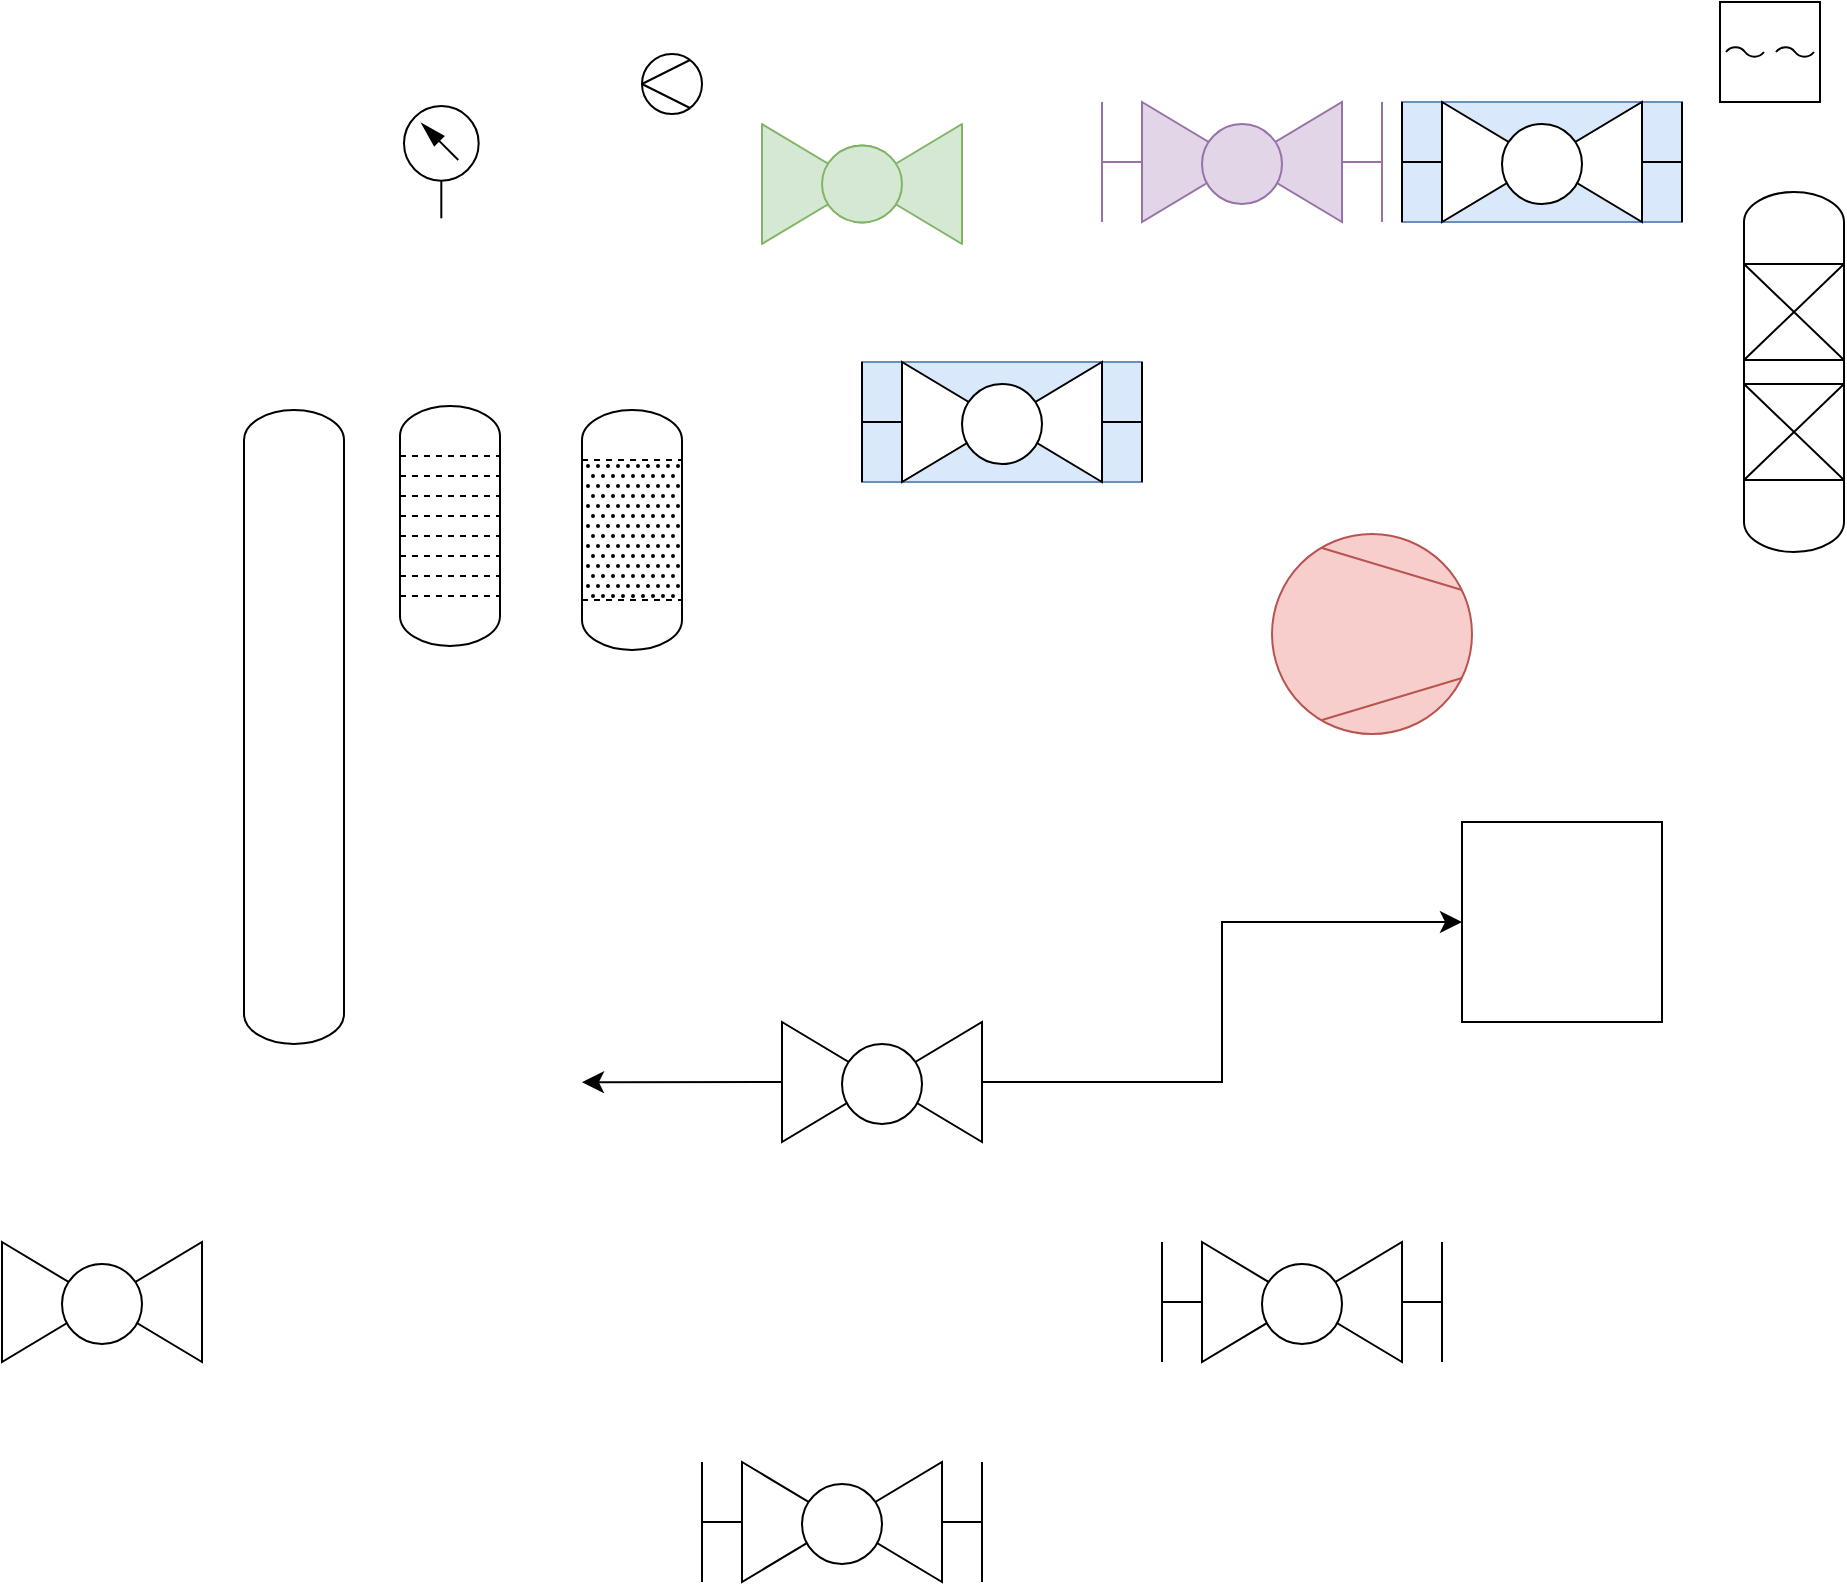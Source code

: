 <mxfile version="26.0.7">
  <diagram name="Seite-1" id="U55VY41ZMDPGKEKocc0f">
    <mxGraphModel dx="1424" dy="819" grid="1" gridSize="10" guides="1" tooltips="1" connect="1" arrows="1" fold="1" page="0" pageScale="1" pageWidth="1654" pageHeight="1169" math="0" shadow="0">
      <root>
        <mxCell id="0" />
        <mxCell id="1" parent="0" />
        <mxCell id="Y04NO-_lselbnzWUPmIl-13" value="" style="verticalLabelPosition=bottom;aspect=fixed;html=1;verticalAlign=top;fillColor=strokeColor;align=center;outlineConnect=0;shape=mxgraph.fluid_power.x11820;points=[[0.5,1,0]];fontFamily=Helvetica;fontSize=12;fontColor=default;labelBackgroundColor=default;" vertex="1" parent="1">
          <mxGeometry x="121" y="122" width="37.34" height="56.1" as="geometry" />
        </mxCell>
        <mxCell id="Y04NO-_lselbnzWUPmIl-15" value="" style="shape=mxgraph.pid.compressors_-_iso.compressor,_vacuum_pump;html=1;pointerEvents=1;align=center;verticalLabelPosition=bottom;verticalAlign=top;dashed=0;fontFamily=Helvetica;fontSize=12;labelBackgroundColor=default;fillColor=#f8cecc;strokeColor=#b85450;" vertex="1" parent="1">
          <mxGeometry x="555" y="336" width="100" height="100" as="geometry" />
        </mxCell>
        <mxCell id="Y04NO-_lselbnzWUPmIl-16" value="" style="verticalLabelPosition=bottom;align=center;html=1;verticalAlign=top;pointerEvents=1;dashed=0;shape=mxgraph.pid2valves.valve;valveType=ball;fontFamily=Helvetica;fontSize=12;labelBackgroundColor=default;points=[];fillColor=#d5e8d4;strokeColor=#82b366;" vertex="1" parent="1">
          <mxGeometry x="300" y="131" width="100" height="60" as="geometry" />
        </mxCell>
        <mxCell id="Y04NO-_lselbnzWUPmIl-17" value="" style="verticalLabelPosition=bottom;align=center;dashed=0;html=1;verticalAlign=top;shape=mxgraph.pid.piping.cone_strainer;fontFamily=Helvetica;fontSize=12;fontColor=default;labelBackgroundColor=default;" vertex="1" parent="1">
          <mxGeometry x="240" y="96" width="30" height="30" as="geometry" />
        </mxCell>
        <mxCell id="Y04NO-_lselbnzWUPmIl-18" value="" style="verticalLabelPosition=bottom;align=center;outlineConnect=0;dashed=0;html=1;verticalAlign=top;shape=mxgraph.pid.flow_sensors.ultrasonic;fontFamily=Helvetica;fontSize=12;fontColor=default;labelBackgroundColor=default;" vertex="1" parent="1">
          <mxGeometry x="779" y="70" width="50" height="50" as="geometry" />
        </mxCell>
        <mxCell id="Y04NO-_lselbnzWUPmIl-19" value="" style="verticalLabelPosition=bottom;outlineConnect=0;align=center;dashed=0;html=1;verticalAlign=top;shape=mxgraph.pid2misc.column;columnType=common;fontFamily=Helvetica;fontSize=12;fontColor=default;labelBackgroundColor=default;" vertex="1" parent="1">
          <mxGeometry x="41" y="274" width="50" height="317" as="geometry" />
        </mxCell>
        <mxCell id="Y04NO-_lselbnzWUPmIl-20" value="" style="verticalLabelPosition=bottom;outlineConnect=0;align=center;dashed=0;html=1;verticalAlign=top;shape=mxgraph.pid2misc.column;columnType=fluid;fontFamily=Helvetica;fontSize=12;fontColor=default;labelBackgroundColor=default;" vertex="1" parent="1">
          <mxGeometry x="210" y="274" width="50" height="120" as="geometry" />
        </mxCell>
        <mxCell id="Y04NO-_lselbnzWUPmIl-21" value="" style="verticalLabelPosition=bottom;outlineConnect=0;align=center;dashed=0;html=1;verticalAlign=top;shape=mxgraph.pid2misc.column;columnType=tray;fontFamily=Helvetica;fontSize=12;fontColor=default;labelBackgroundColor=default;" vertex="1" parent="1">
          <mxGeometry x="119" y="272" width="50" height="120" as="geometry" />
        </mxCell>
        <mxCell id="Y04NO-_lselbnzWUPmIl-22" value="" style="verticalLabelPosition=bottom;outlineConnect=0;align=center;dashed=0;html=1;verticalAlign=top;shape=mxgraph.pid2misc.column;columnType=fixed;fontFamily=Helvetica;fontSize=12;fontColor=default;labelBackgroundColor=default;" vertex="1" parent="1">
          <mxGeometry x="791" y="165" width="50" height="180" as="geometry" />
        </mxCell>
        <mxCell id="Y04NO-_lselbnzWUPmIl-23" value="" style="rounded=0;whiteSpace=wrap;html=1;fontFamily=Helvetica;fontSize=12;fontColor=default;labelBackgroundColor=default;" vertex="1" parent="1">
          <mxGeometry x="650" y="480" width="100" height="100" as="geometry" />
        </mxCell>
        <mxCell id="Y04NO-_lselbnzWUPmIl-37" value="" style="group;fillColor=#dae8fc;strokeColor=#6c8ebf;" vertex="1" connectable="0" parent="1">
          <mxGeometry x="620" y="120" width="140" height="60" as="geometry" />
        </mxCell>
        <mxCell id="Y04NO-_lselbnzWUPmIl-32" value="" style="endArrow=none;html=1;rounded=0;strokeColor=default;align=center;verticalAlign=middle;fontFamily=Helvetica;fontSize=12;fontColor=default;labelBackgroundColor=default;edgeStyle=none;startSize=8;endSize=8;curved=0;" edge="1" parent="Y04NO-_lselbnzWUPmIl-37">
          <mxGeometry width="50" height="50" relative="1" as="geometry">
            <mxPoint y="60" as="sourcePoint" />
            <mxPoint as="targetPoint" />
          </mxGeometry>
        </mxCell>
        <mxCell id="Y04NO-_lselbnzWUPmIl-26" value="" style="triangle;whiteSpace=wrap;html=1;fontFamily=Helvetica;fontSize=12;labelBackgroundColor=default;" vertex="1" parent="Y04NO-_lselbnzWUPmIl-37">
          <mxGeometry x="20" width="50" height="60" as="geometry" />
        </mxCell>
        <mxCell id="Y04NO-_lselbnzWUPmIl-30" value="" style="triangle;whiteSpace=wrap;html=1;fontFamily=Helvetica;fontSize=12;labelBackgroundColor=default;rotation=-180;" vertex="1" parent="Y04NO-_lselbnzWUPmIl-37">
          <mxGeometry x="70" width="50" height="60" as="geometry" />
        </mxCell>
        <mxCell id="Y04NO-_lselbnzWUPmIl-29" value="" style="ellipse;whiteSpace=wrap;html=1;aspect=fixed;fontFamily=Helvetica;fontSize=12;labelBackgroundColor=default;" vertex="1" parent="Y04NO-_lselbnzWUPmIl-37">
          <mxGeometry x="50" y="11" width="40" height="40" as="geometry" />
        </mxCell>
        <mxCell id="Y04NO-_lselbnzWUPmIl-33" value="" style="endArrow=none;html=1;rounded=0;strokeColor=default;align=center;verticalAlign=middle;fontFamily=Helvetica;fontSize=12;fontColor=default;labelBackgroundColor=default;edgeStyle=none;startSize=8;endSize=8;curved=0;" edge="1" parent="Y04NO-_lselbnzWUPmIl-37">
          <mxGeometry width="50" height="50" relative="1" as="geometry">
            <mxPoint x="140" y="60" as="sourcePoint" />
            <mxPoint x="140" as="targetPoint" />
          </mxGeometry>
        </mxCell>
        <mxCell id="Y04NO-_lselbnzWUPmIl-34" value="" style="endArrow=none;html=1;rounded=0;strokeColor=default;align=center;verticalAlign=middle;fontFamily=Helvetica;fontSize=12;fontColor=default;labelBackgroundColor=default;edgeStyle=none;startSize=8;endSize=8;curved=0;entryX=0;entryY=0.5;entryDx=0;entryDy=0;" edge="1" parent="Y04NO-_lselbnzWUPmIl-37" target="Y04NO-_lselbnzWUPmIl-26">
          <mxGeometry width="50" height="50" relative="1" as="geometry">
            <mxPoint y="30" as="sourcePoint" />
            <mxPoint x="80" y="-60" as="targetPoint" />
          </mxGeometry>
        </mxCell>
        <mxCell id="Y04NO-_lselbnzWUPmIl-35" value="" style="endArrow=none;html=1;rounded=0;strokeColor=default;align=center;verticalAlign=middle;fontFamily=Helvetica;fontSize=12;fontColor=default;labelBackgroundColor=default;edgeStyle=none;startSize=8;endSize=8;curved=0;exitX=0;exitY=0.5;exitDx=0;exitDy=0;" edge="1" parent="Y04NO-_lselbnzWUPmIl-37" source="Y04NO-_lselbnzWUPmIl-30">
          <mxGeometry width="50" height="50" relative="1" as="geometry">
            <mxPoint x="120" y="86.16" as="sourcePoint" />
            <mxPoint x="140" y="30" as="targetPoint" />
          </mxGeometry>
        </mxCell>
        <mxCell id="Y04NO-_lselbnzWUPmIl-47" value="" style="group" vertex="1" connectable="0" parent="1">
          <mxGeometry x="470" y="120" width="140" height="60" as="geometry" />
        </mxCell>
        <mxCell id="Y04NO-_lselbnzWUPmIl-39" value="" style="endArrow=none;html=1;rounded=0;strokeColor=#9673a6;align=center;verticalAlign=middle;fontFamily=Helvetica;fontSize=12;fontColor=default;labelBackgroundColor=default;edgeStyle=none;startSize=8;endSize=8;curved=0;fillColor=#e1d5e7;" edge="1" parent="Y04NO-_lselbnzWUPmIl-47">
          <mxGeometry width="50" height="50" relative="1" as="geometry">
            <mxPoint y="60" as="sourcePoint" />
            <mxPoint as="targetPoint" />
          </mxGeometry>
        </mxCell>
        <mxCell id="Y04NO-_lselbnzWUPmIl-40" value="" style="triangle;whiteSpace=wrap;html=1;fontFamily=Helvetica;fontSize=12;labelBackgroundColor=default;fillColor=#e1d5e7;strokeColor=#9673a6;" vertex="1" parent="Y04NO-_lselbnzWUPmIl-47">
          <mxGeometry x="20" width="50" height="60" as="geometry" />
        </mxCell>
        <mxCell id="Y04NO-_lselbnzWUPmIl-41" value="" style="triangle;whiteSpace=wrap;html=1;fontFamily=Helvetica;fontSize=12;labelBackgroundColor=default;rotation=-180;fillColor=#e1d5e7;strokeColor=#9673a6;" vertex="1" parent="Y04NO-_lselbnzWUPmIl-47">
          <mxGeometry x="70" width="50" height="60" as="geometry" />
        </mxCell>
        <mxCell id="Y04NO-_lselbnzWUPmIl-42" value="" style="ellipse;whiteSpace=wrap;html=1;aspect=fixed;fontFamily=Helvetica;fontSize=12;labelBackgroundColor=default;fillColor=#e1d5e7;strokeColor=#9673a6;" vertex="1" parent="Y04NO-_lselbnzWUPmIl-47">
          <mxGeometry x="50" y="11" width="40" height="40" as="geometry" />
        </mxCell>
        <mxCell id="Y04NO-_lselbnzWUPmIl-43" value="" style="endArrow=none;html=1;rounded=0;strokeColor=#9673a6;align=center;verticalAlign=middle;fontFamily=Helvetica;fontSize=12;fontColor=default;labelBackgroundColor=default;edgeStyle=none;startSize=8;endSize=8;curved=0;fillColor=#e1d5e7;" edge="1" parent="Y04NO-_lselbnzWUPmIl-47">
          <mxGeometry width="50" height="50" relative="1" as="geometry">
            <mxPoint x="140" y="60" as="sourcePoint" />
            <mxPoint x="140" as="targetPoint" />
          </mxGeometry>
        </mxCell>
        <mxCell id="Y04NO-_lselbnzWUPmIl-44" value="" style="endArrow=none;html=1;rounded=0;strokeColor=#9673a6;align=center;verticalAlign=middle;fontFamily=Helvetica;fontSize=12;fontColor=default;labelBackgroundColor=default;edgeStyle=none;startSize=8;endSize=8;curved=0;entryX=0;entryY=0.5;entryDx=0;entryDy=0;fillColor=#e1d5e7;" edge="1" parent="Y04NO-_lselbnzWUPmIl-47" target="Y04NO-_lselbnzWUPmIl-40">
          <mxGeometry width="50" height="50" relative="1" as="geometry">
            <mxPoint y="30" as="sourcePoint" />
            <mxPoint x="80" y="-60" as="targetPoint" />
          </mxGeometry>
        </mxCell>
        <mxCell id="Y04NO-_lselbnzWUPmIl-45" value="" style="endArrow=none;html=1;rounded=0;strokeColor=#9673a6;align=center;verticalAlign=middle;fontFamily=Helvetica;fontSize=12;fontColor=default;labelBackgroundColor=default;edgeStyle=none;startSize=8;endSize=8;curved=0;exitX=0;exitY=0.5;exitDx=0;exitDy=0;fillColor=#e1d5e7;" edge="1" parent="Y04NO-_lselbnzWUPmIl-47" source="Y04NO-_lselbnzWUPmIl-41">
          <mxGeometry width="50" height="50" relative="1" as="geometry">
            <mxPoint x="30" y="-10" as="sourcePoint" />
            <mxPoint x="140" y="30" as="targetPoint" />
          </mxGeometry>
        </mxCell>
        <mxCell id="Y04NO-_lselbnzWUPmIl-56" value="" style="group;fillColor=#dae8fc;strokeColor=#6c8ebf;" vertex="1" connectable="0" parent="1">
          <mxGeometry x="350" y="250" width="140" height="60" as="geometry" />
        </mxCell>
        <mxCell id="Y04NO-_lselbnzWUPmIl-49" value="" style="endArrow=none;html=1;rounded=0;strokeColor=default;align=center;verticalAlign=middle;fontFamily=Helvetica;fontSize=12;fontColor=default;labelBackgroundColor=default;edgeStyle=none;startSize=8;endSize=8;curved=0;" edge="1" parent="Y04NO-_lselbnzWUPmIl-56">
          <mxGeometry width="50" height="50" relative="1" as="geometry">
            <mxPoint y="60" as="sourcePoint" />
            <mxPoint as="targetPoint" />
          </mxGeometry>
        </mxCell>
        <mxCell id="Y04NO-_lselbnzWUPmIl-50" value="" style="triangle;whiteSpace=wrap;html=1;fontFamily=Helvetica;fontSize=12;labelBackgroundColor=default;" vertex="1" parent="Y04NO-_lselbnzWUPmIl-56">
          <mxGeometry x="20" width="50" height="60" as="geometry" />
        </mxCell>
        <mxCell id="Y04NO-_lselbnzWUPmIl-51" value="" style="triangle;whiteSpace=wrap;html=1;fontFamily=Helvetica;fontSize=12;labelBackgroundColor=default;rotation=-180;" vertex="1" parent="Y04NO-_lselbnzWUPmIl-56">
          <mxGeometry x="70" width="50" height="60" as="geometry" />
        </mxCell>
        <mxCell id="Y04NO-_lselbnzWUPmIl-52" value="" style="ellipse;whiteSpace=wrap;html=1;aspect=fixed;fontFamily=Helvetica;fontSize=12;labelBackgroundColor=default;" vertex="1" parent="Y04NO-_lselbnzWUPmIl-56">
          <mxGeometry x="50" y="11" width="40" height="40" as="geometry" />
        </mxCell>
        <mxCell id="Y04NO-_lselbnzWUPmIl-53" value="" style="endArrow=none;html=1;rounded=0;strokeColor=default;align=center;verticalAlign=middle;fontFamily=Helvetica;fontSize=12;fontColor=default;labelBackgroundColor=default;edgeStyle=none;startSize=8;endSize=8;curved=0;" edge="1" parent="Y04NO-_lselbnzWUPmIl-56">
          <mxGeometry width="50" height="50" relative="1" as="geometry">
            <mxPoint x="140" y="60" as="sourcePoint" />
            <mxPoint x="140" as="targetPoint" />
          </mxGeometry>
        </mxCell>
        <mxCell id="Y04NO-_lselbnzWUPmIl-54" value="" style="endArrow=none;html=1;rounded=0;strokeColor=default;align=center;verticalAlign=middle;fontFamily=Helvetica;fontSize=12;fontColor=default;labelBackgroundColor=default;edgeStyle=none;startSize=8;endSize=8;curved=0;entryX=0;entryY=0.5;entryDx=0;entryDy=0;" edge="1" parent="Y04NO-_lselbnzWUPmIl-56" target="Y04NO-_lselbnzWUPmIl-50">
          <mxGeometry width="50" height="50" relative="1" as="geometry">
            <mxPoint y="30" as="sourcePoint" />
            <mxPoint x="80" y="-60" as="targetPoint" />
          </mxGeometry>
        </mxCell>
        <mxCell id="Y04NO-_lselbnzWUPmIl-55" value="" style="endArrow=none;html=1;rounded=0;strokeColor=default;align=center;verticalAlign=middle;fontFamily=Helvetica;fontSize=12;fontColor=default;labelBackgroundColor=default;edgeStyle=none;startSize=8;endSize=8;curved=0;exitX=0;exitY=0.5;exitDx=0;exitDy=0;" edge="1" parent="Y04NO-_lselbnzWUPmIl-56" source="Y04NO-_lselbnzWUPmIl-51">
          <mxGeometry width="50" height="50" relative="1" as="geometry">
            <mxPoint x="30" y="-10" as="sourcePoint" />
            <mxPoint x="140" y="30" as="targetPoint" />
          </mxGeometry>
        </mxCell>
        <object label="" Test="Fu132" tooltip="Tooltip 123" id="Y04NO-_lselbnzWUPmIl-57">
          <mxCell style="group;fontFamily=Helvetica;fontSize=12;fontColor=default;labelBackgroundColor=default;rounded=0;arcSize=37;glass=0;shadow=0;points=[[0,0.5,0,0,0],[1,0.5,0,0,0]];" vertex="1" connectable="0" parent="1">
            <mxGeometry x="310" y="580" width="100" height="60" as="geometry" />
          </mxCell>
        </object>
        <mxCell id="Y04NO-_lselbnzWUPmIl-62" style="edgeStyle=none;shape=connector;curved=0;rounded=0;orthogonalLoop=1;jettySize=auto;html=1;exitX=0;exitY=0.5;exitDx=0;exitDy=0;strokeColor=default;align=center;verticalAlign=middle;fontFamily=Helvetica;fontSize=12;fontColor=default;labelBackgroundColor=default;startSize=8;endArrow=classic;endSize=8;" edge="1" parent="Y04NO-_lselbnzWUPmIl-57" source="Y04NO-_lselbnzWUPmIl-58">
          <mxGeometry relative="1" as="geometry">
            <mxPoint x="-100" y="30.095" as="targetPoint" />
          </mxGeometry>
        </mxCell>
        <mxCell id="Y04NO-_lselbnzWUPmIl-58" value="" style="triangle;whiteSpace=wrap;html=1;fontFamily=Helvetica;fontSize=12;labelBackgroundColor=default;fontColor=default;" vertex="1" parent="Y04NO-_lselbnzWUPmIl-57">
          <mxGeometry width="50" height="60" as="geometry" />
        </mxCell>
        <mxCell id="Y04NO-_lselbnzWUPmIl-59" value="" style="triangle;whiteSpace=wrap;html=1;fontFamily=Helvetica;fontSize=12;labelBackgroundColor=default;rotation=-180;fontColor=default;" vertex="1" parent="Y04NO-_lselbnzWUPmIl-57">
          <mxGeometry x="50" width="50" height="60" as="geometry" />
        </mxCell>
        <mxCell id="Y04NO-_lselbnzWUPmIl-60" value="" style="ellipse;whiteSpace=wrap;html=1;aspect=fixed;fontFamily=Helvetica;fontSize=12;labelBackgroundColor=default;fontColor=default;" vertex="1" parent="Y04NO-_lselbnzWUPmIl-57">
          <mxGeometry x="30" y="11" width="40" height="40" as="geometry" />
        </mxCell>
        <mxCell id="Y04NO-_lselbnzWUPmIl-61" style="edgeStyle=orthogonalEdgeStyle;shape=connector;rounded=0;orthogonalLoop=1;jettySize=auto;html=1;exitX=0;exitY=0.5;exitDx=0;exitDy=0;strokeColor=default;align=center;verticalAlign=middle;fontFamily=Helvetica;fontSize=12;fontColor=default;labelBackgroundColor=default;startSize=8;endArrow=classic;endSize=8;entryX=0;entryY=0.5;entryDx=0;entryDy=0;" edge="1" parent="1" source="Y04NO-_lselbnzWUPmIl-59" target="Y04NO-_lselbnzWUPmIl-23">
          <mxGeometry relative="1" as="geometry">
            <mxPoint x="620" y="530.095" as="targetPoint" />
          </mxGeometry>
        </mxCell>
        <mxCell id="Y04NO-_lselbnzWUPmIl-63" value="" style="group;fontFamily=Helvetica;fontSize=12;fontColor=default;labelBackgroundColor=default;points=[[0,0.5,0,0,0],[1,0.5,0,0,0]];" vertex="1" connectable="0" parent="1">
          <mxGeometry x="270" y="800" width="140" height="60" as="geometry" />
        </mxCell>
        <mxCell id="Y04NO-_lselbnzWUPmIl-64" value="" style="endArrow=none;html=1;rounded=0;strokeColor=default;align=center;verticalAlign=middle;fontFamily=Helvetica;fontSize=12;fontColor=default;labelBackgroundColor=default;edgeStyle=none;startSize=8;endSize=8;curved=0;" edge="1" parent="Y04NO-_lselbnzWUPmIl-63">
          <mxGeometry width="50" height="50" relative="1" as="geometry">
            <mxPoint y="60" as="sourcePoint" />
            <mxPoint as="targetPoint" />
          </mxGeometry>
        </mxCell>
        <mxCell id="Y04NO-_lselbnzWUPmIl-65" value="" style="triangle;whiteSpace=wrap;html=1;fontFamily=Helvetica;fontSize=12;labelBackgroundColor=default;fontColor=default;" vertex="1" parent="Y04NO-_lselbnzWUPmIl-63">
          <mxGeometry x="20" width="50" height="60" as="geometry" />
        </mxCell>
        <mxCell id="Y04NO-_lselbnzWUPmIl-66" value="" style="triangle;whiteSpace=wrap;html=1;fontFamily=Helvetica;fontSize=12;labelBackgroundColor=default;rotation=-180;fontColor=default;" vertex="1" parent="Y04NO-_lselbnzWUPmIl-63">
          <mxGeometry x="70" width="50" height="60" as="geometry" />
        </mxCell>
        <mxCell id="Y04NO-_lselbnzWUPmIl-67" value="" style="ellipse;whiteSpace=wrap;html=1;aspect=fixed;fontFamily=Helvetica;fontSize=12;labelBackgroundColor=default;fontColor=default;" vertex="1" parent="Y04NO-_lselbnzWUPmIl-63">
          <mxGeometry x="50" y="11" width="40" height="40" as="geometry" />
        </mxCell>
        <mxCell id="Y04NO-_lselbnzWUPmIl-68" value="" style="endArrow=none;html=1;rounded=0;strokeColor=default;align=center;verticalAlign=middle;fontFamily=Helvetica;fontSize=12;fontColor=default;labelBackgroundColor=default;edgeStyle=none;startSize=8;endSize=8;curved=0;" edge="1" parent="Y04NO-_lselbnzWUPmIl-63">
          <mxGeometry width="50" height="50" relative="1" as="geometry">
            <mxPoint x="140" y="60" as="sourcePoint" />
            <mxPoint x="140" as="targetPoint" />
          </mxGeometry>
        </mxCell>
        <mxCell id="Y04NO-_lselbnzWUPmIl-69" value="" style="endArrow=none;html=1;rounded=0;strokeColor=default;align=center;verticalAlign=middle;fontFamily=Helvetica;fontSize=12;fontColor=default;labelBackgroundColor=default;edgeStyle=none;startSize=8;endSize=8;curved=0;entryX=0;entryY=0.5;entryDx=0;entryDy=0;" edge="1" parent="Y04NO-_lselbnzWUPmIl-63" target="Y04NO-_lselbnzWUPmIl-65">
          <mxGeometry width="50" height="50" relative="1" as="geometry">
            <mxPoint y="30" as="sourcePoint" />
            <mxPoint x="80" y="-60" as="targetPoint" />
          </mxGeometry>
        </mxCell>
        <mxCell id="Y04NO-_lselbnzWUPmIl-70" value="" style="endArrow=none;html=1;rounded=0;strokeColor=default;align=center;verticalAlign=middle;fontFamily=Helvetica;fontSize=12;fontColor=default;labelBackgroundColor=default;edgeStyle=none;startSize=8;endSize=8;curved=0;exitX=0;exitY=0.5;exitDx=0;exitDy=0;" edge="1" parent="Y04NO-_lselbnzWUPmIl-63" source="Y04NO-_lselbnzWUPmIl-66">
          <mxGeometry width="50" height="50" relative="1" as="geometry">
            <mxPoint x="30" y="-10" as="sourcePoint" />
            <mxPoint x="140" y="30" as="targetPoint" />
          </mxGeometry>
        </mxCell>
        <mxCell id="Y04NO-_lselbnzWUPmIl-71" value="" style="group;fontFamily=Helvetica;fontSize=12;fontColor=default;labelBackgroundColor=default;" vertex="1" connectable="0" parent="1">
          <mxGeometry x="500" y="690" width="140" height="60" as="geometry" />
        </mxCell>
        <mxCell id="Y04NO-_lselbnzWUPmIl-72" value="" style="endArrow=none;html=1;rounded=0;strokeColor=default;align=center;verticalAlign=middle;fontFamily=Helvetica;fontSize=12;fontColor=default;labelBackgroundColor=default;edgeStyle=none;startSize=8;endSize=8;curved=0;" edge="1" parent="Y04NO-_lselbnzWUPmIl-71">
          <mxGeometry width="50" height="50" relative="1" as="geometry">
            <mxPoint y="60" as="sourcePoint" />
            <mxPoint as="targetPoint" />
          </mxGeometry>
        </mxCell>
        <mxCell id="Y04NO-_lselbnzWUPmIl-73" value="" style="triangle;whiteSpace=wrap;html=1;fontFamily=Helvetica;fontSize=12;labelBackgroundColor=default;fontColor=default;" vertex="1" parent="Y04NO-_lselbnzWUPmIl-71">
          <mxGeometry x="20" width="50" height="60" as="geometry" />
        </mxCell>
        <mxCell id="Y04NO-_lselbnzWUPmIl-74" value="" style="triangle;whiteSpace=wrap;html=1;fontFamily=Helvetica;fontSize=12;labelBackgroundColor=default;rotation=-180;fontColor=default;" vertex="1" parent="Y04NO-_lselbnzWUPmIl-71">
          <mxGeometry x="70" width="50" height="60" as="geometry" />
        </mxCell>
        <mxCell id="Y04NO-_lselbnzWUPmIl-75" value="" style="ellipse;whiteSpace=wrap;html=1;aspect=fixed;fontFamily=Helvetica;fontSize=12;labelBackgroundColor=default;fontColor=default;" vertex="1" parent="Y04NO-_lselbnzWUPmIl-71">
          <mxGeometry x="50" y="11" width="40" height="40" as="geometry" />
        </mxCell>
        <mxCell id="Y04NO-_lselbnzWUPmIl-76" value="" style="endArrow=none;html=1;rounded=0;strokeColor=default;align=center;verticalAlign=middle;fontFamily=Helvetica;fontSize=12;fontColor=default;labelBackgroundColor=default;edgeStyle=none;startSize=8;endSize=8;curved=0;" edge="1" parent="Y04NO-_lselbnzWUPmIl-71">
          <mxGeometry width="50" height="50" relative="1" as="geometry">
            <mxPoint x="140" y="60" as="sourcePoint" />
            <mxPoint x="140" as="targetPoint" />
          </mxGeometry>
        </mxCell>
        <mxCell id="Y04NO-_lselbnzWUPmIl-77" value="" style="endArrow=none;html=1;rounded=0;strokeColor=default;align=center;verticalAlign=middle;fontFamily=Helvetica;fontSize=12;fontColor=default;labelBackgroundColor=default;edgeStyle=none;startSize=8;endSize=8;curved=0;entryX=0;entryY=0.5;entryDx=0;entryDy=0;" edge="1" parent="Y04NO-_lselbnzWUPmIl-71" target="Y04NO-_lselbnzWUPmIl-73">
          <mxGeometry width="50" height="50" relative="1" as="geometry">
            <mxPoint y="30" as="sourcePoint" />
            <mxPoint x="80" y="-60" as="targetPoint" />
          </mxGeometry>
        </mxCell>
        <mxCell id="Y04NO-_lselbnzWUPmIl-78" value="" style="endArrow=none;html=1;rounded=0;strokeColor=default;align=center;verticalAlign=middle;fontFamily=Helvetica;fontSize=12;fontColor=default;labelBackgroundColor=default;edgeStyle=none;startSize=8;endSize=8;curved=0;exitX=0;exitY=0.5;exitDx=0;exitDy=0;" edge="1" parent="Y04NO-_lselbnzWUPmIl-71" source="Y04NO-_lselbnzWUPmIl-74">
          <mxGeometry width="50" height="50" relative="1" as="geometry">
            <mxPoint x="30" y="-10" as="sourcePoint" />
            <mxPoint x="140" y="30" as="targetPoint" />
          </mxGeometry>
        </mxCell>
        <mxCell id="Y04NO-_lselbnzWUPmIl-79" value="" style="group;fontFamily=Helvetica;fontSize=12;fontColor=default;labelBackgroundColor=default;points=[[0,0.5,0,0,0],[1,0.5,0,0,0]];" vertex="1" connectable="0" parent="1">
          <mxGeometry x="-80" y="690" width="100" height="60" as="geometry" />
        </mxCell>
        <mxCell id="Y04NO-_lselbnzWUPmIl-80" value="" style="triangle;whiteSpace=wrap;html=1;fontFamily=Helvetica;fontSize=12;labelBackgroundColor=default;fontColor=default;" vertex="1" parent="Y04NO-_lselbnzWUPmIl-79">
          <mxGeometry width="50" height="60" as="geometry" />
        </mxCell>
        <mxCell id="Y04NO-_lselbnzWUPmIl-81" value="" style="triangle;whiteSpace=wrap;html=1;fontFamily=Helvetica;fontSize=12;labelBackgroundColor=default;rotation=-180;fontColor=default;" vertex="1" parent="Y04NO-_lselbnzWUPmIl-79">
          <mxGeometry x="50" width="50" height="60" as="geometry" />
        </mxCell>
        <mxCell id="Y04NO-_lselbnzWUPmIl-82" value="" style="ellipse;whiteSpace=wrap;html=1;aspect=fixed;fontFamily=Helvetica;fontSize=12;labelBackgroundColor=default;fontColor=default;" vertex="1" parent="Y04NO-_lselbnzWUPmIl-79">
          <mxGeometry x="30" y="11" width="40" height="40" as="geometry" />
        </mxCell>
      </root>
    </mxGraphModel>
  </diagram>
</mxfile>
